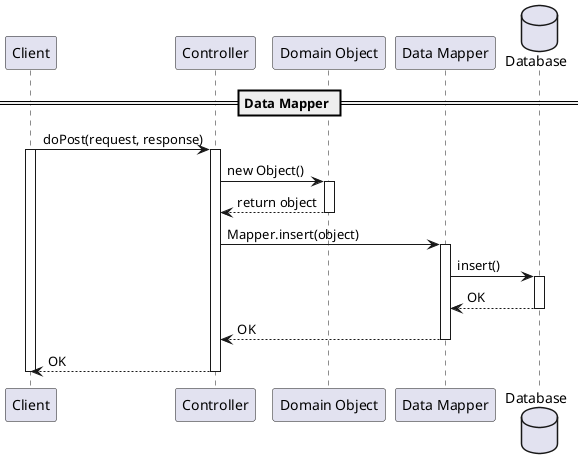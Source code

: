 @startuml

skinparam linetype polyline

participant "Client" as Client
participant "Controller" as C
participant “Domain Object" as O
participant "Data Mapper" as M
database "Database" as DB

== Data Mapper ==
Client -> C: doPost(request, response)
activate Client
activate C
C -> O: new Object()
activate O
O --> C: return object
deactivate O
C -> M: Mapper.insert(object)

activate M
M -> DB: insert()
activate DB
DB --> M: OK
deactivate DB
M --> C: OK
deactivate M

C --> Client: OK
deactivate C
deactivate Client

@enduml
